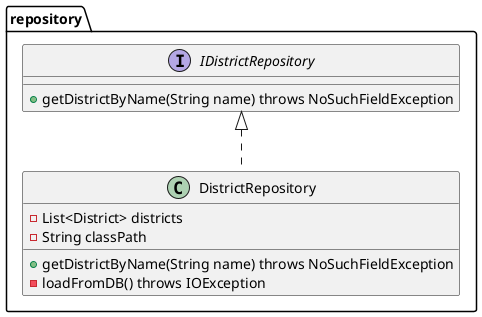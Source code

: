 @startuml Repository

package repository <<Folder>> {

    interface IDistrictRepository {
        + getDistrictByName(String name) throws NoSuchFieldException
    }

    class DistrictRepository implements IDistrictRepository {
        - List<District> districts
        - String classPath
        + getDistrictByName(String name) throws NoSuchFieldException
        - loadFromDB() throws IOException
    }

}

@enduml